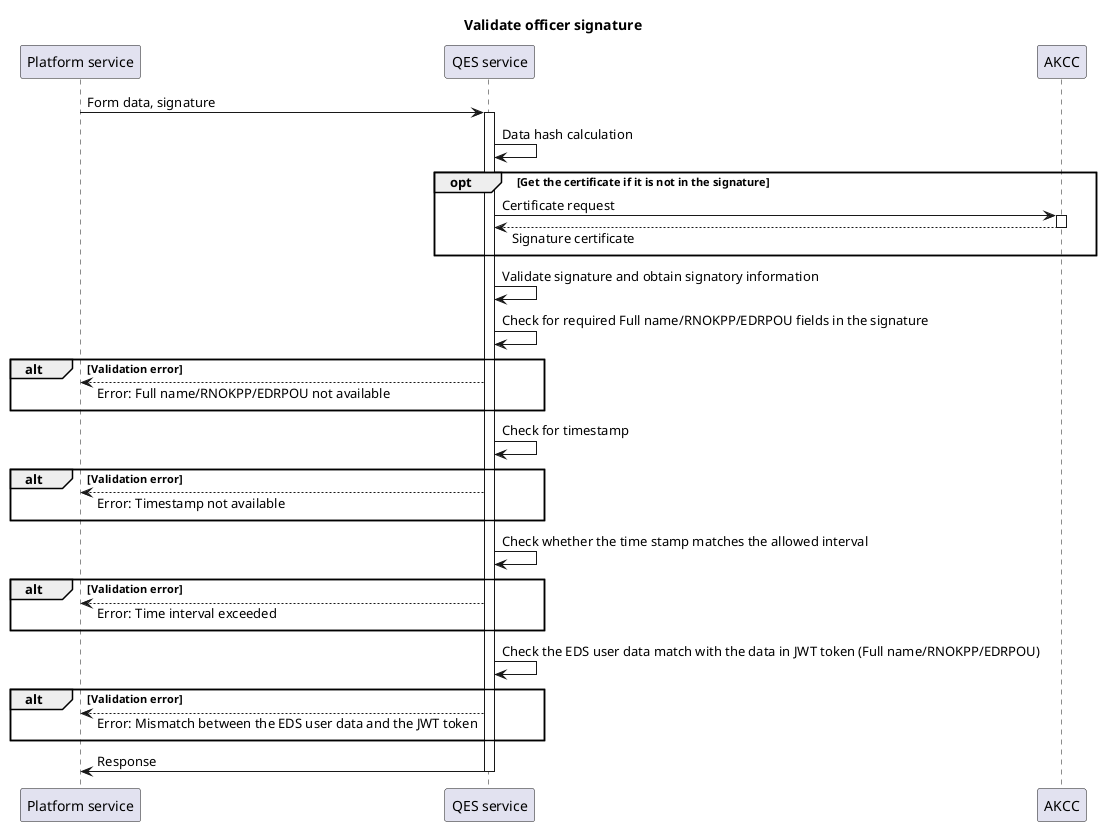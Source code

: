 @startuml
participant "Platform service" as client  order 10
participant "QES service" as digital_ops  order 20
participant "AKCC" as ca  order 30
skinparam responseMessageBelowArrow true

title Validate officer signature
  client -> digital_ops: Form data, signature
    activate digital_ops
    digital_ops -> digital_ops: Data hash calculation
    opt Get the certificate if it is not in the signature
    digital_ops -> ca: Certificate request
    activate ca
    digital_ops <-- ca: Signature certificate
    deactivate ca
    end
    digital_ops -> digital_ops: Validate signature and obtain signatory information
    digital_ops -> digital_ops: Check for required Full name/RNOKPP/EDRPOU fields in the signature
    alt Validation error
    client <-- digital_ops: Error: Full name/RNOKPP/EDRPOU not available
    end
    digital_ops -> digital_ops: Check for timestamp
    alt Validation error
    client <-- digital_ops: Error: Timestamp not available
    end
    digital_ops -> digital_ops: Check whether the time stamp matches the allowed interval
    alt Validation error
    client <-- digital_ops: Error: Time interval exceeded
    end
    digital_ops -> digital_ops: Check the EDS user data match with the data in JWT token (Full name/RNOKPP/EDRPOU)
    alt Validation error
    client <-- digital_ops: Error: Mismatch between the EDS user data and the JWT token
    end
    digital_ops -> client: Response
    deactivate digital_ops

@enduml